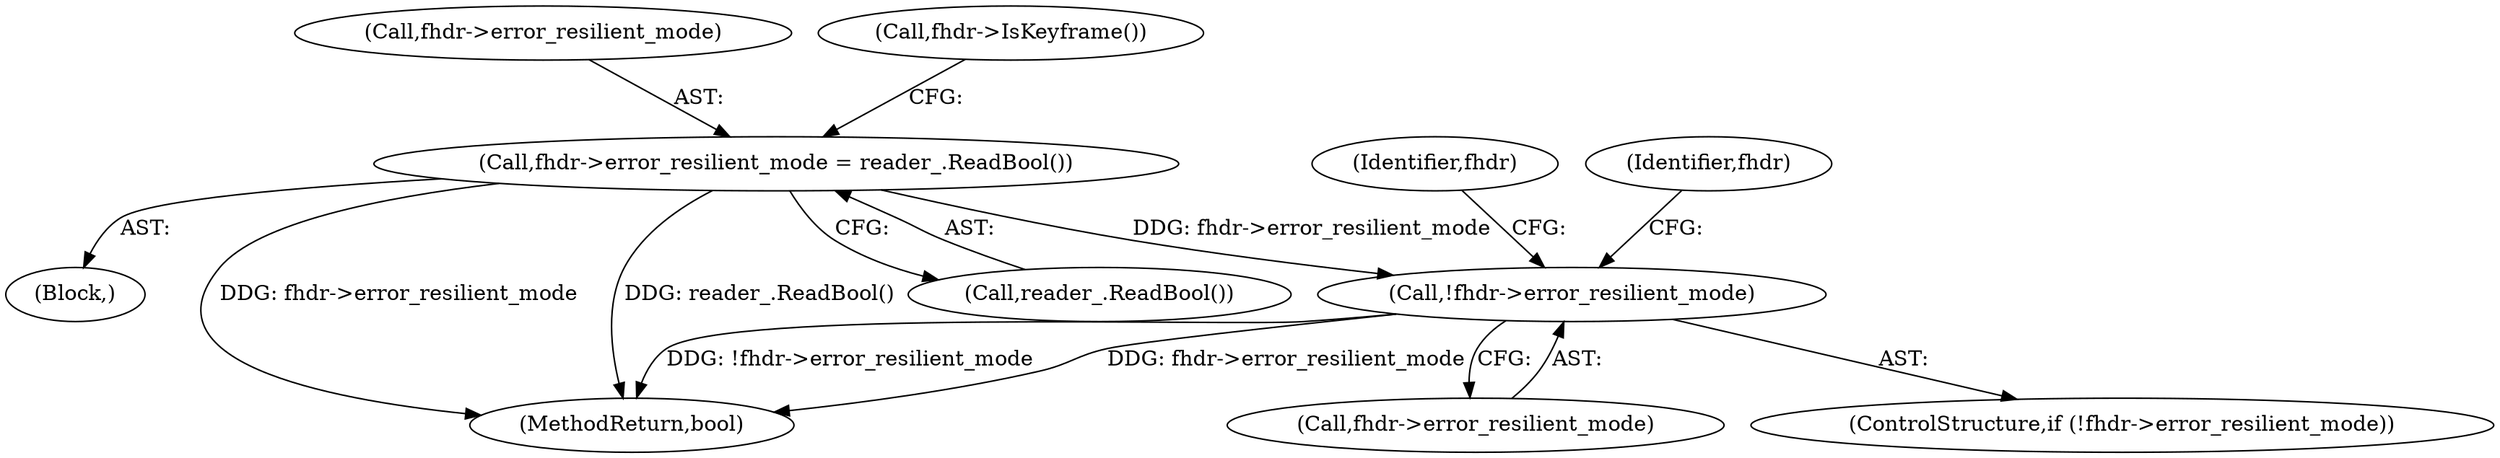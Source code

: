 digraph "0_Chrome_27c68f543e5eba779902447445dfb05ec3f5bf75_15@pointer" {
"1000234" [label="(Call,!fhdr->error_resilient_mode)"];
"1000193" [label="(Call,fhdr->error_resilient_mode = reader_.ReadBool())"];
"1000240" [label="(Identifier,fhdr)"];
"1000194" [label="(Call,fhdr->error_resilient_mode)"];
"1000197" [label="(Call,reader_.ReadBool())"];
"1000246" [label="(Identifier,fhdr)"];
"1000104" [label="(Block,)"];
"1000234" [label="(Call,!fhdr->error_resilient_mode)"];
"1000233" [label="(ControlStructure,if (!fhdr->error_resilient_mode))"];
"1000193" [label="(Call,fhdr->error_resilient_mode = reader_.ReadBool())"];
"1000437" [label="(MethodReturn,bool)"];
"1000199" [label="(Call,fhdr->IsKeyframe())"];
"1000235" [label="(Call,fhdr->error_resilient_mode)"];
"1000234" -> "1000233"  [label="AST: "];
"1000234" -> "1000235"  [label="CFG: "];
"1000235" -> "1000234"  [label="AST: "];
"1000240" -> "1000234"  [label="CFG: "];
"1000246" -> "1000234"  [label="CFG: "];
"1000234" -> "1000437"  [label="DDG: fhdr->error_resilient_mode"];
"1000234" -> "1000437"  [label="DDG: !fhdr->error_resilient_mode"];
"1000193" -> "1000234"  [label="DDG: fhdr->error_resilient_mode"];
"1000193" -> "1000104"  [label="AST: "];
"1000193" -> "1000197"  [label="CFG: "];
"1000194" -> "1000193"  [label="AST: "];
"1000197" -> "1000193"  [label="AST: "];
"1000199" -> "1000193"  [label="CFG: "];
"1000193" -> "1000437"  [label="DDG: fhdr->error_resilient_mode"];
"1000193" -> "1000437"  [label="DDG: reader_.ReadBool()"];
}
